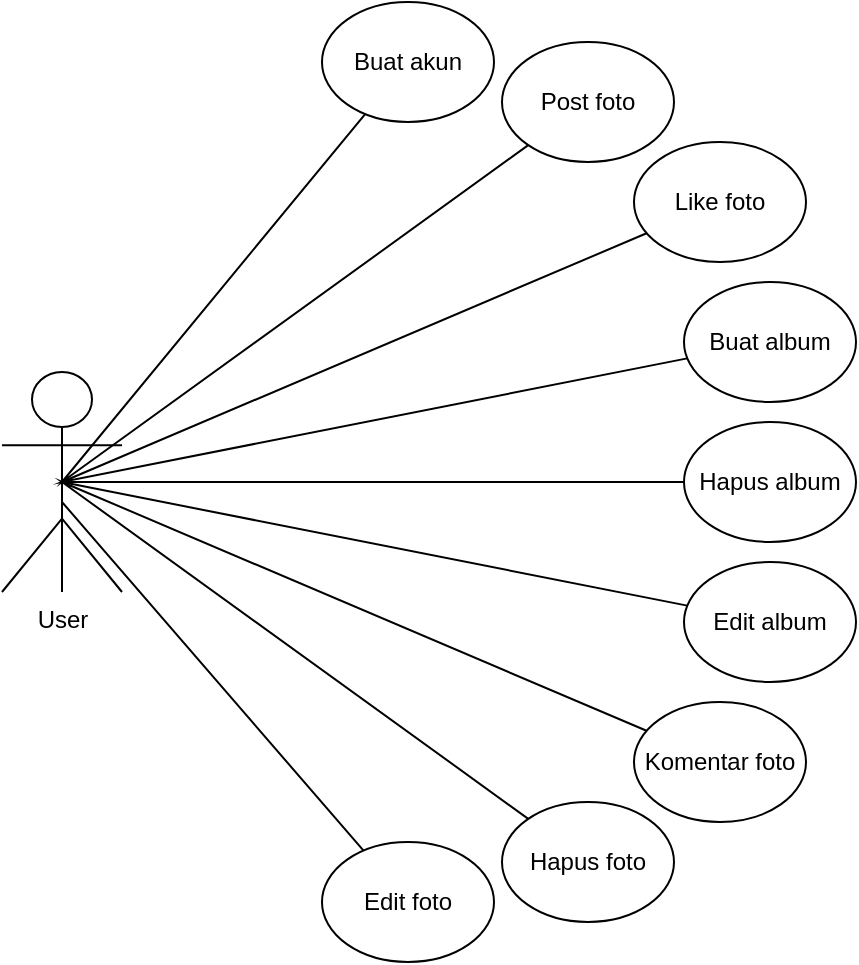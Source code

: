 <mxfile version="25.0.3">
  <diagram name="Halaman-1" id="N6JCNbONlcQefWskSiqj">
    <mxGraphModel dx="954" dy="604" grid="1" gridSize="10" guides="1" tooltips="1" connect="1" arrows="1" fold="1" page="1" pageScale="1" pageWidth="827" pageHeight="1169" math="0" shadow="0">
      <root>
        <mxCell id="0" />
        <mxCell id="1" parent="0" />
        <mxCell id="XeFQS02gsv4U9oVI8NQg-1" value="User&lt;div&gt;&lt;br&gt;&lt;/div&gt;" style="shape=umlActor;verticalLabelPosition=bottom;verticalAlign=top;html=1;outlineConnect=0;" vertex="1" parent="1">
          <mxGeometry x="30" y="215" width="60" height="110" as="geometry" />
        </mxCell>
        <mxCell id="XeFQS02gsv4U9oVI8NQg-2" value="Like foto" style="ellipse;whiteSpace=wrap;html=1;" vertex="1" parent="1">
          <mxGeometry x="346" y="100" width="86" height="60" as="geometry" />
        </mxCell>
        <mxCell id="XeFQS02gsv4U9oVI8NQg-11" value="Hapus album" style="ellipse;whiteSpace=wrap;html=1;" vertex="1" parent="1">
          <mxGeometry x="371" y="240" width="86" height="60" as="geometry" />
        </mxCell>
        <mxCell id="XeFQS02gsv4U9oVI8NQg-12" value="Post foto" style="ellipse;whiteSpace=wrap;html=1;" vertex="1" parent="1">
          <mxGeometry x="280" y="50" width="86" height="60" as="geometry" />
        </mxCell>
        <mxCell id="XeFQS02gsv4U9oVI8NQg-13" value="Hapus foto" style="ellipse;whiteSpace=wrap;html=1;" vertex="1" parent="1">
          <mxGeometry x="280" y="430" width="86" height="60" as="geometry" />
        </mxCell>
        <mxCell id="XeFQS02gsv4U9oVI8NQg-14" value="Komentar foto" style="ellipse;whiteSpace=wrap;html=1;" vertex="1" parent="1">
          <mxGeometry x="346" y="380" width="86" height="60" as="geometry" />
        </mxCell>
        <mxCell id="XeFQS02gsv4U9oVI8NQg-15" value="Buat akun" style="ellipse;whiteSpace=wrap;html=1;" vertex="1" parent="1">
          <mxGeometry x="190" y="30" width="86" height="60" as="geometry" />
        </mxCell>
        <mxCell id="XeFQS02gsv4U9oVI8NQg-16" value="Buat album" style="ellipse;whiteSpace=wrap;html=1;" vertex="1" parent="1">
          <mxGeometry x="371" y="170" width="86" height="60" as="geometry" />
        </mxCell>
        <mxCell id="XeFQS02gsv4U9oVI8NQg-17" value="Edit album" style="ellipse;whiteSpace=wrap;html=1;" vertex="1" parent="1">
          <mxGeometry x="371" y="310" width="86" height="60" as="geometry" />
        </mxCell>
        <mxCell id="XeFQS02gsv4U9oVI8NQg-19" value="Edit foto" style="ellipse;whiteSpace=wrap;html=1;" vertex="1" parent="1">
          <mxGeometry x="190" y="450" width="86" height="60" as="geometry" />
        </mxCell>
        <mxCell id="XeFQS02gsv4U9oVI8NQg-37" value="" style="endArrow=none;html=1;rounded=0;" edge="1" parent="1" source="XeFQS02gsv4U9oVI8NQg-12" target="XeFQS02gsv4U9oVI8NQg-15">
          <mxGeometry width="50" height="50" relative="1" as="geometry">
            <mxPoint x="390" y="320" as="sourcePoint" />
            <mxPoint x="440" y="270" as="targetPoint" />
            <Array as="points">
              <mxPoint x="60" y="270" />
            </Array>
          </mxGeometry>
        </mxCell>
        <mxCell id="XeFQS02gsv4U9oVI8NQg-38" value="" style="endArrow=none;html=1;rounded=0;" edge="1" parent="1" source="XeFQS02gsv4U9oVI8NQg-16" target="XeFQS02gsv4U9oVI8NQg-2">
          <mxGeometry width="50" height="50" relative="1" as="geometry">
            <mxPoint x="303" y="112" as="sourcePoint" />
            <mxPoint x="222" y="96" as="targetPoint" />
            <Array as="points">
              <mxPoint x="60" y="270" />
            </Array>
          </mxGeometry>
        </mxCell>
        <mxCell id="XeFQS02gsv4U9oVI8NQg-39" value="" style="endArrow=none;html=1;rounded=0;" edge="1" parent="1" source="XeFQS02gsv4U9oVI8NQg-17" target="XeFQS02gsv4U9oVI8NQg-11">
          <mxGeometry width="50" height="50" relative="1" as="geometry">
            <mxPoint x="313" y="122" as="sourcePoint" />
            <mxPoint x="232" y="106" as="targetPoint" />
            <Array as="points">
              <mxPoint x="60" y="270" />
            </Array>
          </mxGeometry>
        </mxCell>
        <mxCell id="XeFQS02gsv4U9oVI8NQg-40" value="" style="endArrow=none;html=1;rounded=0;" edge="1" parent="1" source="XeFQS02gsv4U9oVI8NQg-13" target="XeFQS02gsv4U9oVI8NQg-14">
          <mxGeometry width="50" height="50" relative="1" as="geometry">
            <mxPoint x="323" y="132" as="sourcePoint" />
            <mxPoint x="242" y="116" as="targetPoint" />
            <Array as="points">
              <mxPoint x="60" y="270" />
            </Array>
          </mxGeometry>
        </mxCell>
        <mxCell id="XeFQS02gsv4U9oVI8NQg-41" value="" style="endArrow=none;html=1;rounded=0;" edge="1" parent="1" source="XeFQS02gsv4U9oVI8NQg-19" target="XeFQS02gsv4U9oVI8NQg-1">
          <mxGeometry width="50" height="50" relative="1" as="geometry">
            <mxPoint x="333" y="142" as="sourcePoint" />
            <mxPoint x="252" y="126" as="targetPoint" />
            <Array as="points">
              <mxPoint x="60" y="280" />
            </Array>
          </mxGeometry>
        </mxCell>
      </root>
    </mxGraphModel>
  </diagram>
</mxfile>
